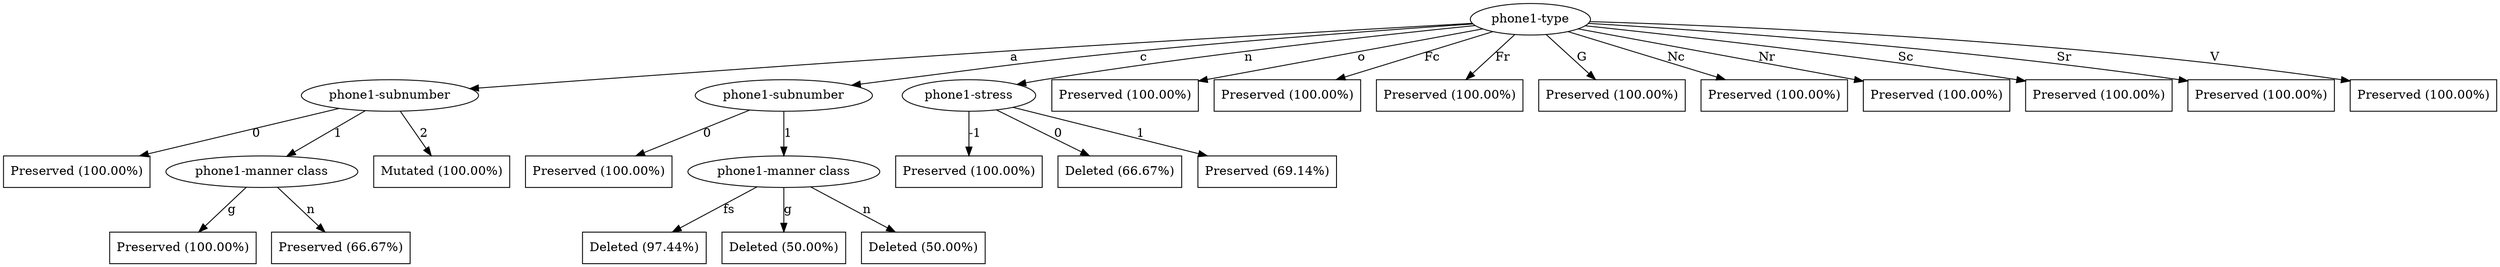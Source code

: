 digraph G {
"bg==" [ shape=ellipse label="phone1-type"]
"bg==" -> "bi0w" [ label="a" ]
"bi0w" [ shape=ellipse label="phone1-subnumber"]
"bi0w" -> "bi0wLTA=" [ label="0" ]
"bi0wLTA=" [ shape=box label="Preserved (100.00%)"]
"bi0w" -> "bi0wLTE=" [ label="1" ]
"bi0wLTE=" [ shape=ellipse label="phone1-manner class"]
"bi0wLTE=" -> "bi0wLTEtMTQ=" [ label="g" ]
"bi0wLTEtMTQ=" [ shape=box label="Preserved (100.00%)"]
"bi0wLTE=" -> "bi0wLTEtMTU=" [ label="n" ]
"bi0wLTEtMTU=" [ shape=box label="Preserved (66.67%)"]
"bi0w" -> "bi0wLTI=" [ label="2" ]
"bi0wLTI=" [ shape=box label="Mutated (100.00%)"]
"bg==" -> "bi0x" [ label="c" ]
"bi0x" [ shape=ellipse label="phone1-subnumber"]
"bi0x" -> "bi0xLTA=" [ label="0" ]
"bi0xLTA=" [ shape=box label="Preserved (100.00%)"]
"bi0x" -> "bi0xLTE=" [ label="1" ]
"bi0xLTE=" [ shape=ellipse label="phone1-manner class"]
"bi0xLTE=" -> "bi0xLTEtMTI=" [ label="fs" ]
"bi0xLTEtMTI=" [ shape=box label="Deleted (97.44%)"]
"bi0xLTE=" -> "bi0xLTEtMTQ=" [ label="g" ]
"bi0xLTEtMTQ=" [ shape=box label="Deleted (50.00%)"]
"bi0xLTE=" -> "bi0xLTEtMTU=" [ label="n" ]
"bi0xLTEtMTU=" [ shape=box label="Deleted (50.00%)"]
"bg==" -> "bi0y" [ label="n" ]
"bi0y" [ shape=ellipse label="phone1-stress"]
"bi0y" -> "bi0yLTA=" [ label="-1" ]
"bi0yLTA=" [ shape=box label="Preserved (100.00%)"]
"bi0y" -> "bi0yLTE=" [ label="0" ]
"bi0yLTE=" [ shape=box label="Deleted (66.67%)"]
"bi0y" -> "bi0yLTI=" [ label="1" ]
"bi0yLTI=" [ shape=box label="Preserved (69.14%)"]
"bg==" -> "bi0z" [ label="o" ]
"bi0z" [ shape=box label="Preserved (100.00%)"]
"bg==" -> "bi00" [ label="Fc" ]
"bi00" [ shape=box label="Preserved (100.00%)"]
"bg==" -> "bi01" [ label="Fr" ]
"bi01" [ shape=box label="Preserved (100.00%)"]
"bg==" -> "bi02" [ label="G" ]
"bi02" [ shape=box label="Preserved (100.00%)"]
"bg==" -> "bi03" [ label="Nc" ]
"bi03" [ shape=box label="Preserved (100.00%)"]
"bg==" -> "bi04" [ label="Nr" ]
"bi04" [ shape=box label="Preserved (100.00%)"]
"bg==" -> "bi05" [ label="Sc" ]
"bi05" [ shape=box label="Preserved (100.00%)"]
"bg==" -> "bi0xMA==" [ label="Sr" ]
"bi0xMA==" [ shape=box label="Preserved (100.00%)"]
"bg==" -> "bi0xMQ==" [ label="V" ]
"bi0xMQ==" [ shape=box label="Preserved (100.00%)"]
}
